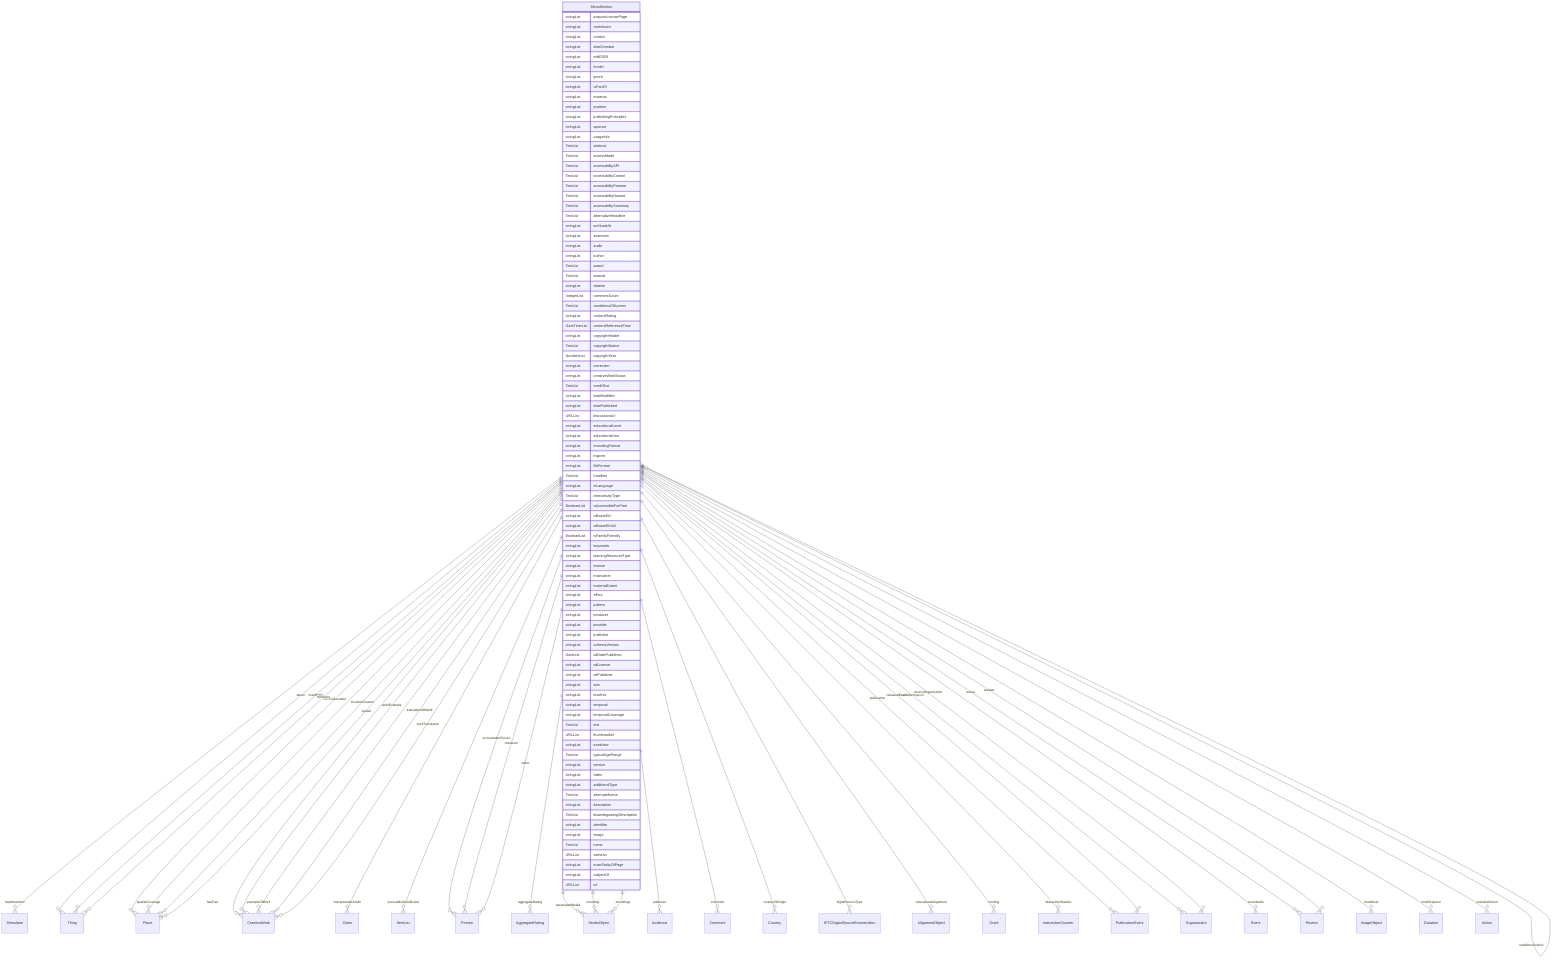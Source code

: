 erDiagram
MenuSection {
    stringList acquireLicensePage  
    stringList contributor  
    stringList creator  
    stringList dateCreated  
    stringList editEIDR  
    stringList funder  
    stringList genre  
    stringList isPartOf  
    stringList material  
    stringList position  
    stringList publishingPrinciples  
    stringList sponsor  
    stringList usageInfo  
    TextList abstract  
    TextList accessMode  
    TextList accessibilityAPI  
    TextList accessibilityControl  
    TextList accessibilityFeature  
    TextList accessibilityHazard  
    TextList accessibilitySummary  
    TextList alternativeHeadline  
    stringList archivedAt  
    stringList assesses  
    stringList audio  
    stringList author  
    TextList award  
    TextList awards  
    stringList citation  
    IntegerList commentCount  
    TextList conditionsOfAccess  
    stringList contentRating  
    DateTimeList contentReferenceTime  
    stringList copyrightHolder  
    TextList copyrightNotice  
    NumberList copyrightYear  
    stringList correction  
    stringList creativeWorkStatus  
    TextList creditText  
    stringList dateModified  
    stringList datePublished  
    URLList discussionUrl  
    stringList educationalLevel  
    stringList educationalUse  
    stringList encodingFormat  
    stringList expires  
    stringList fileFormat  
    TextList headline  
    stringList inLanguage  
    TextList interactivityType  
    BooleanList isAccessibleForFree  
    stringList isBasedOn  
    stringList isBasedOnUrl  
    BooleanList isFamilyFriendly  
    stringList keywords  
    stringList learningResourceType  
    stringList license  
    stringList maintainer  
    stringList materialExtent  
    stringList offers  
    stringList pattern  
    stringList producer  
    stringList provider  
    stringList publisher  
    stringList schemaVersion  
    DateList sdDatePublished  
    stringList sdLicense  
    stringList sdPublisher  
    stringList size  
    stringList teaches  
    stringList temporal  
    stringList temporalCoverage  
    TextList text  
    URLList thumbnailUrl  
    stringList translator  
    TextList typicalAgeRange  
    stringList version  
    stringList video  
    stringList additionalType  
    TextList alternateName  
    stringList description  
    TextList disambiguatingDescription  
    stringList identifier  
    stringList image  
    TextList name  
    URLList sameAs  
    stringList mainEntityOfPage  
    stringList subjectOf  
    URLList url  
}

MenuSection ||--}o MenuItem : "hasMenuItem"
MenuSection ||--}o MenuSection : "hasMenuSection"
MenuSection ||--}o Thing : "about"
MenuSection ||--}o Place : "contentLocation"
MenuSection ||--}o CreativeWork : "hasPart"
MenuSection ||--}o Claim : "interpretedAsClaim"
MenuSection ||--}o Thing : "mainEntity"
MenuSection ||--}o Place : "spatialCoverage"
MenuSection ||--}o CreativeWork : "workExample"
MenuSection ||--}o ItemList : "accessModeSufficient"
MenuSection ||--}o Person : "accountablePerson"
MenuSection ||--}o AggregateRating : "aggregateRating"
MenuSection ||--}o MediaObject : "associatedMedia"
MenuSection ||--}o Audience : "audience"
MenuSection ||--}o Person : "character"
MenuSection ||--}o Comment : "comment"
MenuSection ||--}o Country : "countryOfOrigin"
MenuSection ||--}o IPTCDigitalSourceEnumeration : "digitalSourceType"
MenuSection ||--}o Person : "editor"
MenuSection ||--}o AlignmentObject : "educationalAlignment"
MenuSection ||--}o MediaObject : "encoding"
MenuSection ||--}o MediaObject : "encodings"
MenuSection ||--}o CreativeWork : "exampleOfWork"
MenuSection ||--}o Grant : "funding"
MenuSection ||--}o InteractionCounter : "interactionStatistic"
MenuSection ||--}o Place : "locationCreated"
MenuSection ||--}o Thing : "mentions"
MenuSection ||--}o PublicationEvent : "publication"
MenuSection ||--}o Organization : "publisherImprint"
MenuSection ||--}o Event : "recordedAt"
MenuSection ||--}o PublicationEvent : "releasedEvent"
MenuSection ||--}o Review : "review"
MenuSection ||--}o Review : "reviews"
MenuSection ||--}o Organization : "sourceOrganization"
MenuSection ||--}o Place : "spatial"
MenuSection ||--}o ImageObject : "thumbnail"
MenuSection ||--}o Duration : "timeRequired"
MenuSection ||--}o CreativeWork : "translationOfWork"
MenuSection ||--}o CreativeWork : "workTranslation"
MenuSection ||--}o Action : "potentialAction"